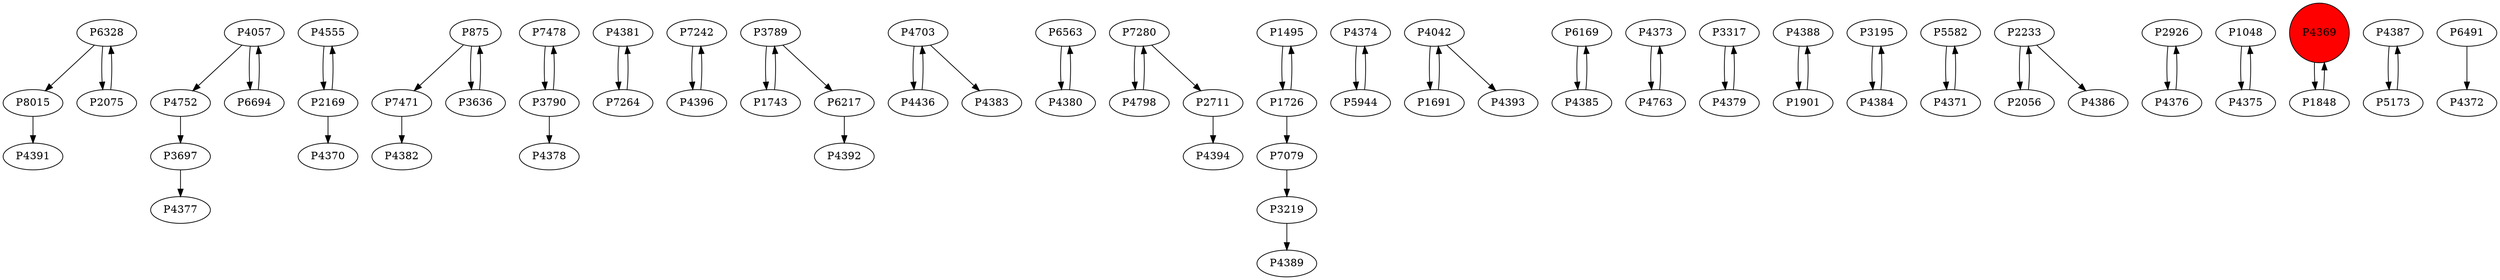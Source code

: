 digraph {
	P6328 -> P8015
	P3697 -> P4377
	P4555 -> P2169
	P7471 -> P4382
	P7478 -> P3790
	P4381 -> P7264
	P7242 -> P4396
	P6217 -> P4392
	P4703 -> P4436
	P6563 -> P4380
	P2711 -> P4394
	P1495 -> P1726
	P4374 -> P5944
	P4042 -> P1691
	P4057 -> P4752
	P4057 -> P6694
	P6169 -> P4385
	P4380 -> P6563
	P4373 -> P4763
	P3317 -> P4379
	P4436 -> P4703
	P4388 -> P1901
	P3195 -> P4384
	P875 -> P7471
	P1743 -> P3789
	P5582 -> P4371
	P2233 -> P2056
	P4379 -> P3317
	P3790 -> P7478
	P2233 -> P4386
	P2926 -> P4376
	P1048 -> P4375
	P4369 -> P1848
	P1726 -> P7079
	P3789 -> P6217
	P4387 -> P5173
	P4798 -> P7280
	P7280 -> P4798
	P6694 -> P4057
	P3790 -> P4378
	P5944 -> P4374
	P1848 -> P4369
	P4375 -> P1048
	P6328 -> P2075
	P4396 -> P7242
	P4042 -> P4393
	P8015 -> P4391
	P2075 -> P6328
	P875 -> P3636
	P3219 -> P4389
	P4385 -> P6169
	P4703 -> P4383
	P3789 -> P1743
	P1726 -> P1495
	P2169 -> P4370
	P2056 -> P2233
	P5173 -> P4387
	P7264 -> P4381
	P1901 -> P4388
	P4371 -> P5582
	P4763 -> P4373
	P6491 -> P4372
	P2169 -> P4555
	P7079 -> P3219
	P1691 -> P4042
	P4752 -> P3697
	P7280 -> P2711
	P4376 -> P2926
	P4384 -> P3195
	P3636 -> P875
	P4369 [shape=circle]
	P4369 [style=filled]
	P4369 [fillcolor=red]
}